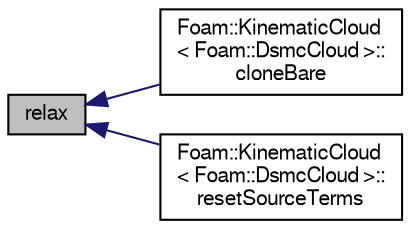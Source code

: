 digraph "relax"
{
  bgcolor="transparent";
  edge [fontname="FreeSans",fontsize="10",labelfontname="FreeSans",labelfontsize="10"];
  node [fontname="FreeSans",fontsize="10",shape=record];
  rankdir="LR";
  Node190 [label="relax",height=0.2,width=0.4,color="black", fillcolor="grey75", style="filled", fontcolor="black"];
  Node190 -> Node191 [dir="back",color="midnightblue",fontsize="10",style="solid",fontname="FreeSans"];
  Node191 [label="Foam::KinematicCloud\l\< Foam::DsmcCloud \>::\lcloneBare",height=0.2,width=0.4,color="black",URL="$a23786.html#a519c85b79b984c70934c244a934588ca",tooltip="Construct and return bare clone based on (this) with new name. "];
  Node190 -> Node192 [dir="back",color="midnightblue",fontsize="10",style="solid",fontname="FreeSans"];
  Node192 [label="Foam::KinematicCloud\l\< Foam::DsmcCloud \>::\lresetSourceTerms",height=0.2,width=0.4,color="black",URL="$a23786.html#acf214ed9b415b06b398e6fff63b72de0",tooltip="Reset the cloud source terms. "];
}
